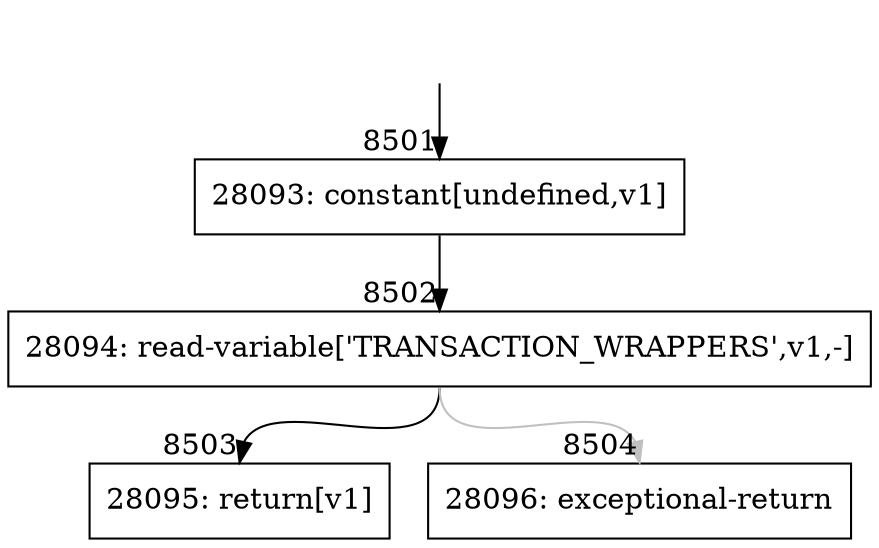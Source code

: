 digraph {
rankdir="TD"
BB_entry626[shape=none,label=""];
BB_entry626 -> BB8501 [tailport=s, headport=n, headlabel="    8501"]
BB8501 [shape=record label="{28093: constant[undefined,v1]}" ] 
BB8501 -> BB8502 [tailport=s, headport=n, headlabel="      8502"]
BB8502 [shape=record label="{28094: read-variable['TRANSACTION_WRAPPERS',v1,-]}" ] 
BB8502 -> BB8503 [tailport=s, headport=n, headlabel="      8503"]
BB8502 -> BB8504 [tailport=s, headport=n, color=gray, headlabel="      8504"]
BB8503 [shape=record label="{28095: return[v1]}" ] 
BB8504 [shape=record label="{28096: exceptional-return}" ] 
//#$~ 14885
}
